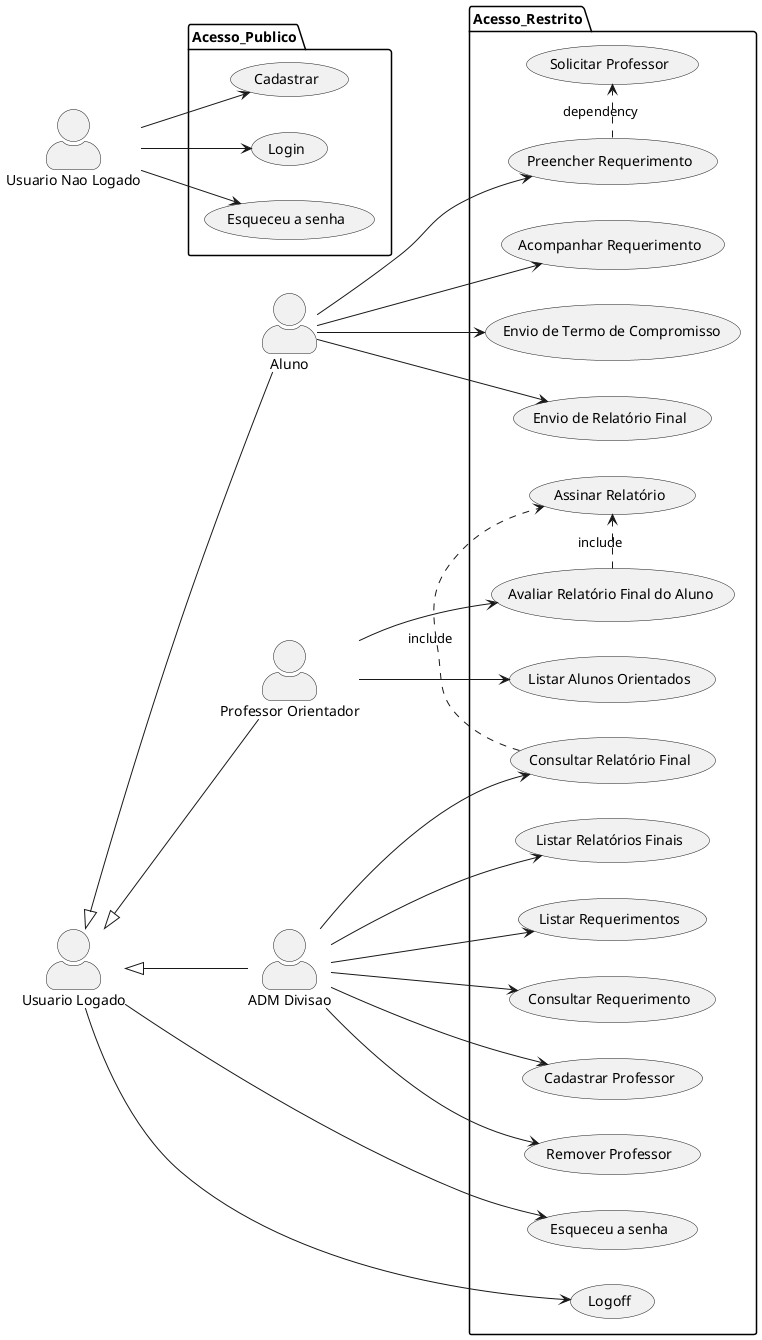 @startuml
skinparam actorStyle awesome
left to right direction

"Usuario Nao Logado" as NLogado
"Usuario Logado" as Logado
"Aluno" as Aluno
"Professor Orientador" as Professor	
"ADM Divisao" as Admin

Logado <|-- Aluno
Logado <|-- Professor
Logado <|-- Admin

package Acesso_Publico {
  NLogado --> (Cadastrar)
  NLogado --> (Login)
  NLogado --> (Esqueceu a senha)
}

package Acesso_Restrito {
  usecase "Esqueceu a senha" as UC1
  usecase "Logoff" as UC2 
  usecase "Preencher Requerimento" as UC3
  usecase "Acompanhar Requerimento" as UC4
  usecase "Envio de Termo de Compromisso" as UC5
  usecase "Envio de Relatório Final" as UC6
  usecase "Avaliar Relatório Final do Aluno" as UC7
  usecase "Listar Alunos Orientados" as UC8
  usecase "Consultar Relatório Final" as UC9
  usecase "Listar Relatórios Finais" as UC10
  usecase "Listar Requerimentos" as UC11
  usecase "Consultar Requerimento" as UC12
  usecase "Cadastrar Professor" as UC13
  usecase "Remover Professor" as UC14
  UC7 .> (Assinar Relatório) : include
  UC9 .> (Assinar Relatório) : include
  UC3 .> (Solicitar Professor) : dependency 
}

Logado --> UC1
Logado --> UC2
Aluno --> UC3
Aluno --> UC4
Aluno --> UC5
Aluno --> UC6 
Professor --> UC7
Professor --> UC8
Admin --> UC9
Admin --> UC10
Admin --> UC11
Admin --> UC12
Admin --> UC13
Admin --> UC14
@enduml